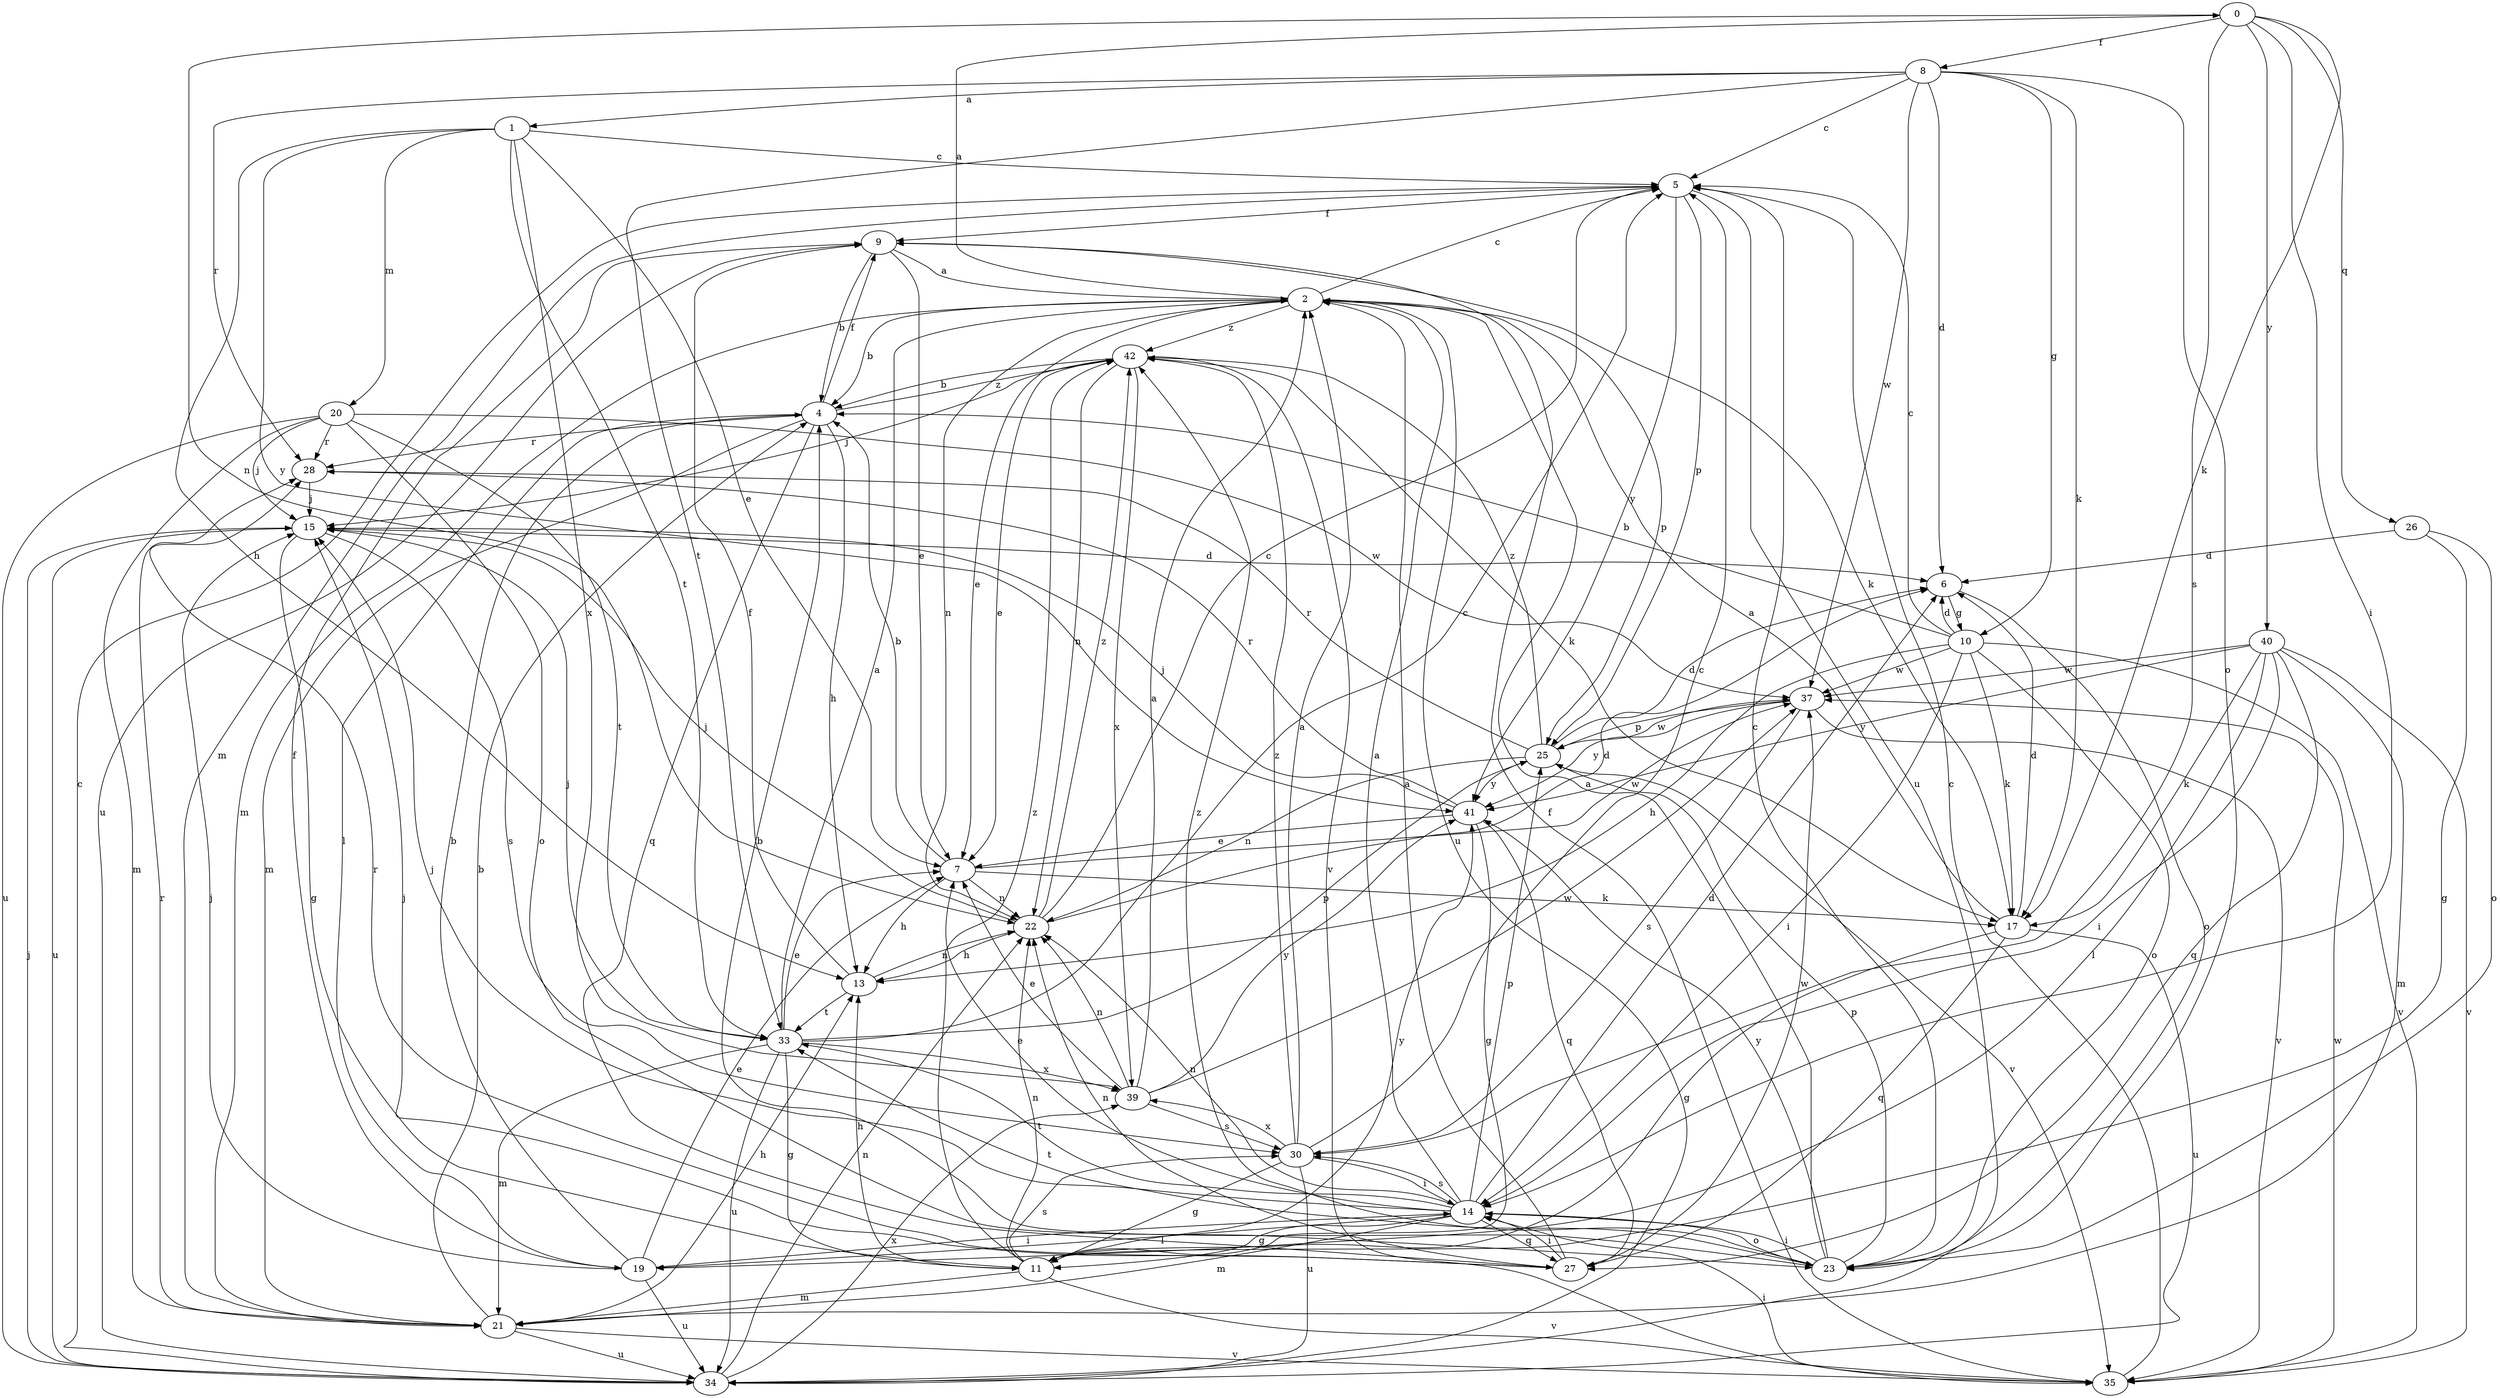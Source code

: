 strict digraph  {
0;
1;
2;
4;
5;
6;
7;
8;
9;
10;
11;
13;
14;
15;
17;
19;
20;
21;
22;
23;
25;
26;
27;
28;
30;
33;
34;
35;
37;
39;
40;
41;
42;
0 -> 8  [label=f];
0 -> 14  [label=i];
0 -> 17  [label=k];
0 -> 22  [label=n];
0 -> 26  [label=q];
0 -> 30  [label=s];
0 -> 40  [label=y];
1 -> 5  [label=c];
1 -> 7  [label=e];
1 -> 13  [label=h];
1 -> 20  [label=m];
1 -> 33  [label=t];
1 -> 39  [label=x];
1 -> 41  [label=y];
2 -> 0  [label=a];
2 -> 4  [label=b];
2 -> 5  [label=c];
2 -> 7  [label=e];
2 -> 21  [label=m];
2 -> 22  [label=n];
2 -> 25  [label=p];
2 -> 34  [label=u];
2 -> 42  [label=z];
4 -> 9  [label=f];
4 -> 13  [label=h];
4 -> 19  [label=l];
4 -> 21  [label=m];
4 -> 27  [label=q];
4 -> 28  [label=r];
4 -> 42  [label=z];
5 -> 9  [label=f];
5 -> 21  [label=m];
5 -> 25  [label=p];
5 -> 34  [label=u];
5 -> 41  [label=y];
6 -> 10  [label=g];
6 -> 23  [label=o];
7 -> 4  [label=b];
7 -> 13  [label=h];
7 -> 17  [label=k];
7 -> 22  [label=n];
7 -> 37  [label=w];
8 -> 1  [label=a];
8 -> 5  [label=c];
8 -> 6  [label=d];
8 -> 10  [label=g];
8 -> 17  [label=k];
8 -> 23  [label=o];
8 -> 28  [label=r];
8 -> 33  [label=t];
8 -> 37  [label=w];
9 -> 2  [label=a];
9 -> 4  [label=b];
9 -> 7  [label=e];
9 -> 17  [label=k];
9 -> 34  [label=u];
10 -> 4  [label=b];
10 -> 5  [label=c];
10 -> 6  [label=d];
10 -> 13  [label=h];
10 -> 14  [label=i];
10 -> 17  [label=k];
10 -> 23  [label=o];
10 -> 35  [label=v];
10 -> 37  [label=w];
11 -> 13  [label=h];
11 -> 21  [label=m];
11 -> 22  [label=n];
11 -> 30  [label=s];
11 -> 35  [label=v];
11 -> 41  [label=y];
11 -> 42  [label=z];
13 -> 9  [label=f];
13 -> 22  [label=n];
13 -> 33  [label=t];
14 -> 2  [label=a];
14 -> 6  [label=d];
14 -> 7  [label=e];
14 -> 11  [label=g];
14 -> 15  [label=j];
14 -> 19  [label=l];
14 -> 21  [label=m];
14 -> 22  [label=n];
14 -> 23  [label=o];
14 -> 25  [label=p];
14 -> 27  [label=q];
14 -> 30  [label=s];
14 -> 33  [label=t];
15 -> 6  [label=d];
15 -> 11  [label=g];
15 -> 30  [label=s];
15 -> 34  [label=u];
17 -> 2  [label=a];
17 -> 6  [label=d];
17 -> 11  [label=g];
17 -> 27  [label=q];
17 -> 34  [label=u];
19 -> 4  [label=b];
19 -> 7  [label=e];
19 -> 9  [label=f];
19 -> 14  [label=i];
19 -> 15  [label=j];
19 -> 34  [label=u];
20 -> 15  [label=j];
20 -> 21  [label=m];
20 -> 23  [label=o];
20 -> 28  [label=r];
20 -> 33  [label=t];
20 -> 34  [label=u];
20 -> 37  [label=w];
21 -> 4  [label=b];
21 -> 13  [label=h];
21 -> 28  [label=r];
21 -> 34  [label=u];
21 -> 35  [label=v];
22 -> 5  [label=c];
22 -> 6  [label=d];
22 -> 13  [label=h];
22 -> 15  [label=j];
22 -> 42  [label=z];
23 -> 2  [label=a];
23 -> 4  [label=b];
23 -> 5  [label=c];
23 -> 14  [label=i];
23 -> 25  [label=p];
23 -> 33  [label=t];
23 -> 41  [label=y];
23 -> 42  [label=z];
25 -> 6  [label=d];
25 -> 22  [label=n];
25 -> 28  [label=r];
25 -> 35  [label=v];
25 -> 37  [label=w];
25 -> 41  [label=y];
25 -> 42  [label=z];
26 -> 6  [label=d];
26 -> 11  [label=g];
26 -> 23  [label=o];
27 -> 2  [label=a];
27 -> 14  [label=i];
27 -> 15  [label=j];
27 -> 22  [label=n];
27 -> 28  [label=r];
27 -> 37  [label=w];
28 -> 15  [label=j];
30 -> 2  [label=a];
30 -> 5  [label=c];
30 -> 11  [label=g];
30 -> 14  [label=i];
30 -> 34  [label=u];
30 -> 39  [label=x];
30 -> 42  [label=z];
33 -> 2  [label=a];
33 -> 5  [label=c];
33 -> 7  [label=e];
33 -> 11  [label=g];
33 -> 15  [label=j];
33 -> 21  [label=m];
33 -> 25  [label=p];
33 -> 34  [label=u];
33 -> 39  [label=x];
34 -> 5  [label=c];
34 -> 15  [label=j];
34 -> 22  [label=n];
34 -> 39  [label=x];
35 -> 5  [label=c];
35 -> 9  [label=f];
35 -> 14  [label=i];
35 -> 37  [label=w];
37 -> 25  [label=p];
37 -> 30  [label=s];
37 -> 35  [label=v];
37 -> 41  [label=y];
39 -> 2  [label=a];
39 -> 7  [label=e];
39 -> 22  [label=n];
39 -> 30  [label=s];
39 -> 37  [label=w];
39 -> 41  [label=y];
40 -> 14  [label=i];
40 -> 17  [label=k];
40 -> 19  [label=l];
40 -> 21  [label=m];
40 -> 27  [label=q];
40 -> 35  [label=v];
40 -> 37  [label=w];
40 -> 41  [label=y];
41 -> 7  [label=e];
41 -> 11  [label=g];
41 -> 15  [label=j];
41 -> 27  [label=q];
41 -> 28  [label=r];
42 -> 4  [label=b];
42 -> 7  [label=e];
42 -> 15  [label=j];
42 -> 17  [label=k];
42 -> 22  [label=n];
42 -> 35  [label=v];
42 -> 39  [label=x];
}
